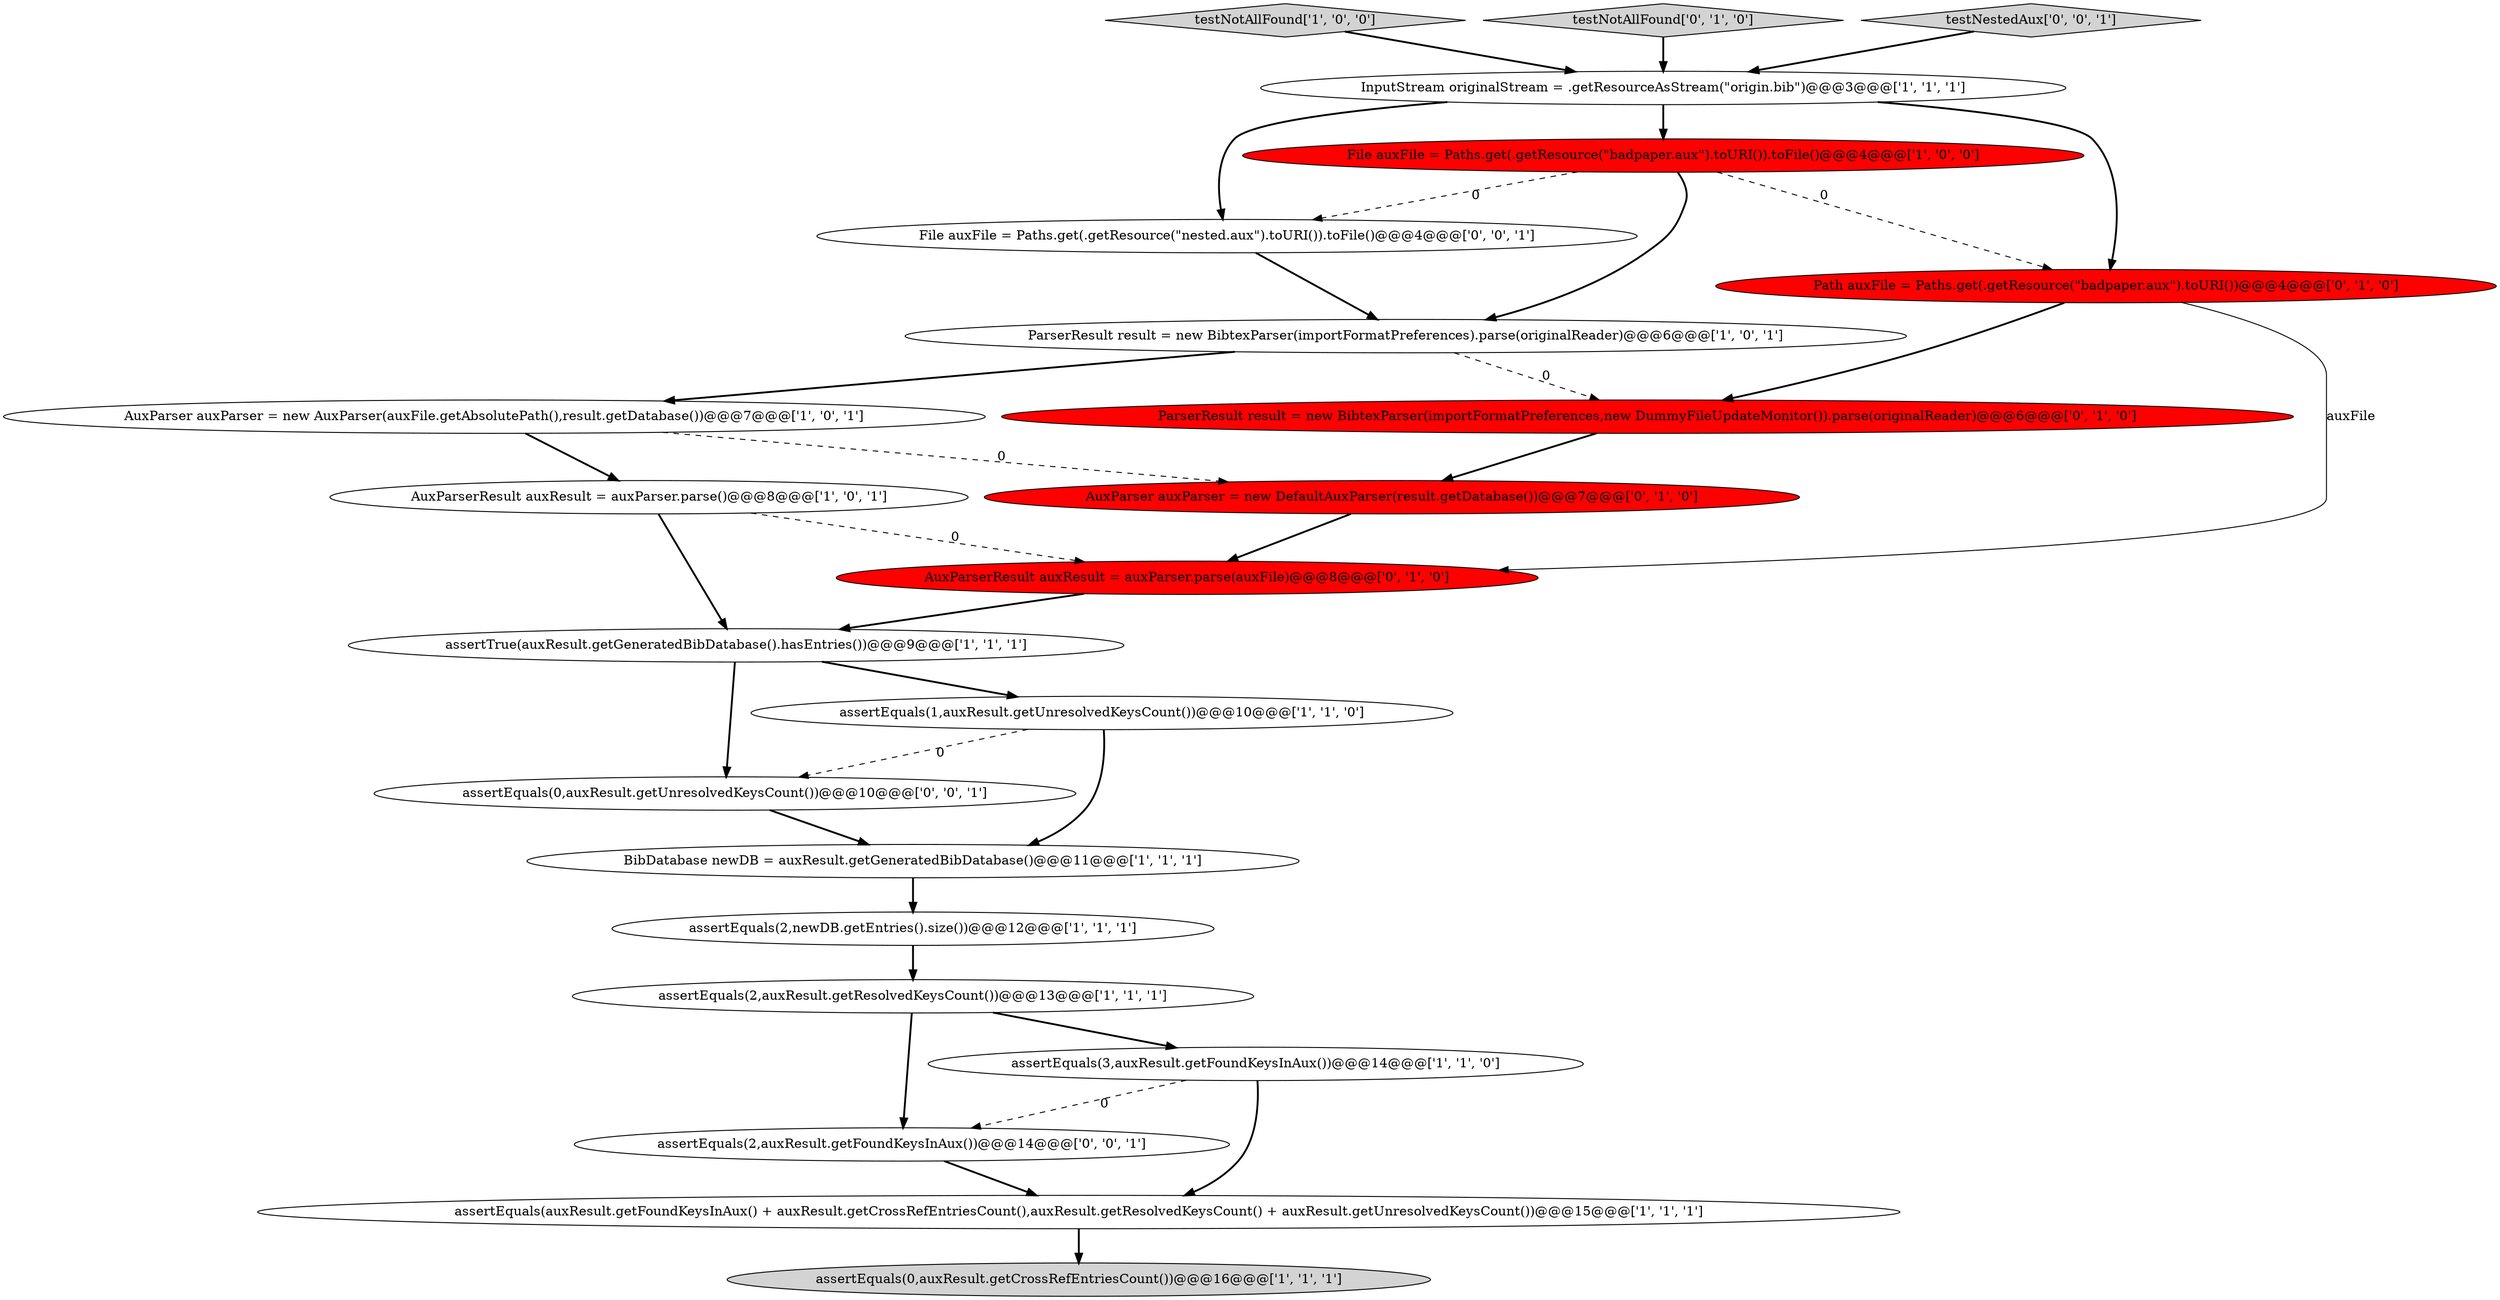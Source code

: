 digraph {
20 [style = filled, label = "assertEquals(2,auxResult.getFoundKeysInAux())@@@14@@@['0', '0', '1']", fillcolor = white, shape = ellipse image = "AAA0AAABBB3BBB"];
19 [style = filled, label = "File auxFile = Paths.get(.getResource(\"nested.aux\").toURI()).toFile()@@@4@@@['0', '0', '1']", fillcolor = white, shape = ellipse image = "AAA0AAABBB3BBB"];
7 [style = filled, label = "assertEquals(2,newDB.getEntries().size())@@@12@@@['1', '1', '1']", fillcolor = white, shape = ellipse image = "AAA0AAABBB1BBB"];
3 [style = filled, label = "assertEquals(auxResult.getFoundKeysInAux() + auxResult.getCrossRefEntriesCount(),auxResult.getResolvedKeysCount() + auxResult.getUnresolvedKeysCount())@@@15@@@['1', '1', '1']", fillcolor = white, shape = ellipse image = "AAA0AAABBB1BBB"];
4 [style = filled, label = "BibDatabase newDB = auxResult.getGeneratedBibDatabase()@@@11@@@['1', '1', '1']", fillcolor = white, shape = ellipse image = "AAA0AAABBB1BBB"];
5 [style = filled, label = "AuxParserResult auxResult = auxParser.parse()@@@8@@@['1', '0', '1']", fillcolor = white, shape = ellipse image = "AAA0AAABBB1BBB"];
8 [style = filled, label = "testNotAllFound['1', '0', '0']", fillcolor = lightgray, shape = diamond image = "AAA0AAABBB1BBB"];
14 [style = filled, label = "AuxParserResult auxResult = auxParser.parse(auxFile)@@@8@@@['0', '1', '0']", fillcolor = red, shape = ellipse image = "AAA1AAABBB2BBB"];
17 [style = filled, label = "Path auxFile = Paths.get(.getResource(\"badpaper.aux\").toURI())@@@4@@@['0', '1', '0']", fillcolor = red, shape = ellipse image = "AAA1AAABBB2BBB"];
2 [style = filled, label = "File auxFile = Paths.get(.getResource(\"badpaper.aux\").toURI()).toFile()@@@4@@@['1', '0', '0']", fillcolor = red, shape = ellipse image = "AAA1AAABBB1BBB"];
0 [style = filled, label = "assertEquals(0,auxResult.getCrossRefEntriesCount())@@@16@@@['1', '1', '1']", fillcolor = lightgray, shape = ellipse image = "AAA0AAABBB1BBB"];
6 [style = filled, label = "assertTrue(auxResult.getGeneratedBibDatabase().hasEntries())@@@9@@@['1', '1', '1']", fillcolor = white, shape = ellipse image = "AAA0AAABBB1BBB"];
11 [style = filled, label = "InputStream originalStream = .getResourceAsStream(\"origin.bib\")@@@3@@@['1', '1', '1']", fillcolor = white, shape = ellipse image = "AAA0AAABBB1BBB"];
21 [style = filled, label = "assertEquals(0,auxResult.getUnresolvedKeysCount())@@@10@@@['0', '0', '1']", fillcolor = white, shape = ellipse image = "AAA0AAABBB3BBB"];
13 [style = filled, label = "AuxParser auxParser = new AuxParser(auxFile.getAbsolutePath(),result.getDatabase())@@@7@@@['1', '0', '1']", fillcolor = white, shape = ellipse image = "AAA0AAABBB1BBB"];
16 [style = filled, label = "testNotAllFound['0', '1', '0']", fillcolor = lightgray, shape = diamond image = "AAA0AAABBB2BBB"];
22 [style = filled, label = "testNestedAux['0', '0', '1']", fillcolor = lightgray, shape = diamond image = "AAA0AAABBB3BBB"];
1 [style = filled, label = "assertEquals(2,auxResult.getResolvedKeysCount())@@@13@@@['1', '1', '1']", fillcolor = white, shape = ellipse image = "AAA0AAABBB1BBB"];
9 [style = filled, label = "ParserResult result = new BibtexParser(importFormatPreferences).parse(originalReader)@@@6@@@['1', '0', '1']", fillcolor = white, shape = ellipse image = "AAA0AAABBB1BBB"];
12 [style = filled, label = "assertEquals(3,auxResult.getFoundKeysInAux())@@@14@@@['1', '1', '0']", fillcolor = white, shape = ellipse image = "AAA0AAABBB1BBB"];
15 [style = filled, label = "AuxParser auxParser = new DefaultAuxParser(result.getDatabase())@@@7@@@['0', '1', '0']", fillcolor = red, shape = ellipse image = "AAA1AAABBB2BBB"];
18 [style = filled, label = "ParserResult result = new BibtexParser(importFormatPreferences,new DummyFileUpdateMonitor()).parse(originalReader)@@@6@@@['0', '1', '0']", fillcolor = red, shape = ellipse image = "AAA1AAABBB2BBB"];
10 [style = filled, label = "assertEquals(1,auxResult.getUnresolvedKeysCount())@@@10@@@['1', '1', '0']", fillcolor = white, shape = ellipse image = "AAA0AAABBB1BBB"];
5->14 [style = dashed, label="0"];
7->1 [style = bold, label=""];
16->11 [style = bold, label=""];
2->19 [style = dashed, label="0"];
10->21 [style = dashed, label="0"];
12->20 [style = dashed, label="0"];
15->14 [style = bold, label=""];
6->21 [style = bold, label=""];
9->18 [style = dashed, label="0"];
18->15 [style = bold, label=""];
1->20 [style = bold, label=""];
20->3 [style = bold, label=""];
2->9 [style = bold, label=""];
11->19 [style = bold, label=""];
2->17 [style = dashed, label="0"];
13->15 [style = dashed, label="0"];
11->2 [style = bold, label=""];
4->7 [style = bold, label=""];
3->0 [style = bold, label=""];
5->6 [style = bold, label=""];
17->14 [style = solid, label="auxFile"];
19->9 [style = bold, label=""];
6->10 [style = bold, label=""];
1->12 [style = bold, label=""];
10->4 [style = bold, label=""];
13->5 [style = bold, label=""];
11->17 [style = bold, label=""];
12->3 [style = bold, label=""];
21->4 [style = bold, label=""];
8->11 [style = bold, label=""];
14->6 [style = bold, label=""];
22->11 [style = bold, label=""];
17->18 [style = bold, label=""];
9->13 [style = bold, label=""];
}
